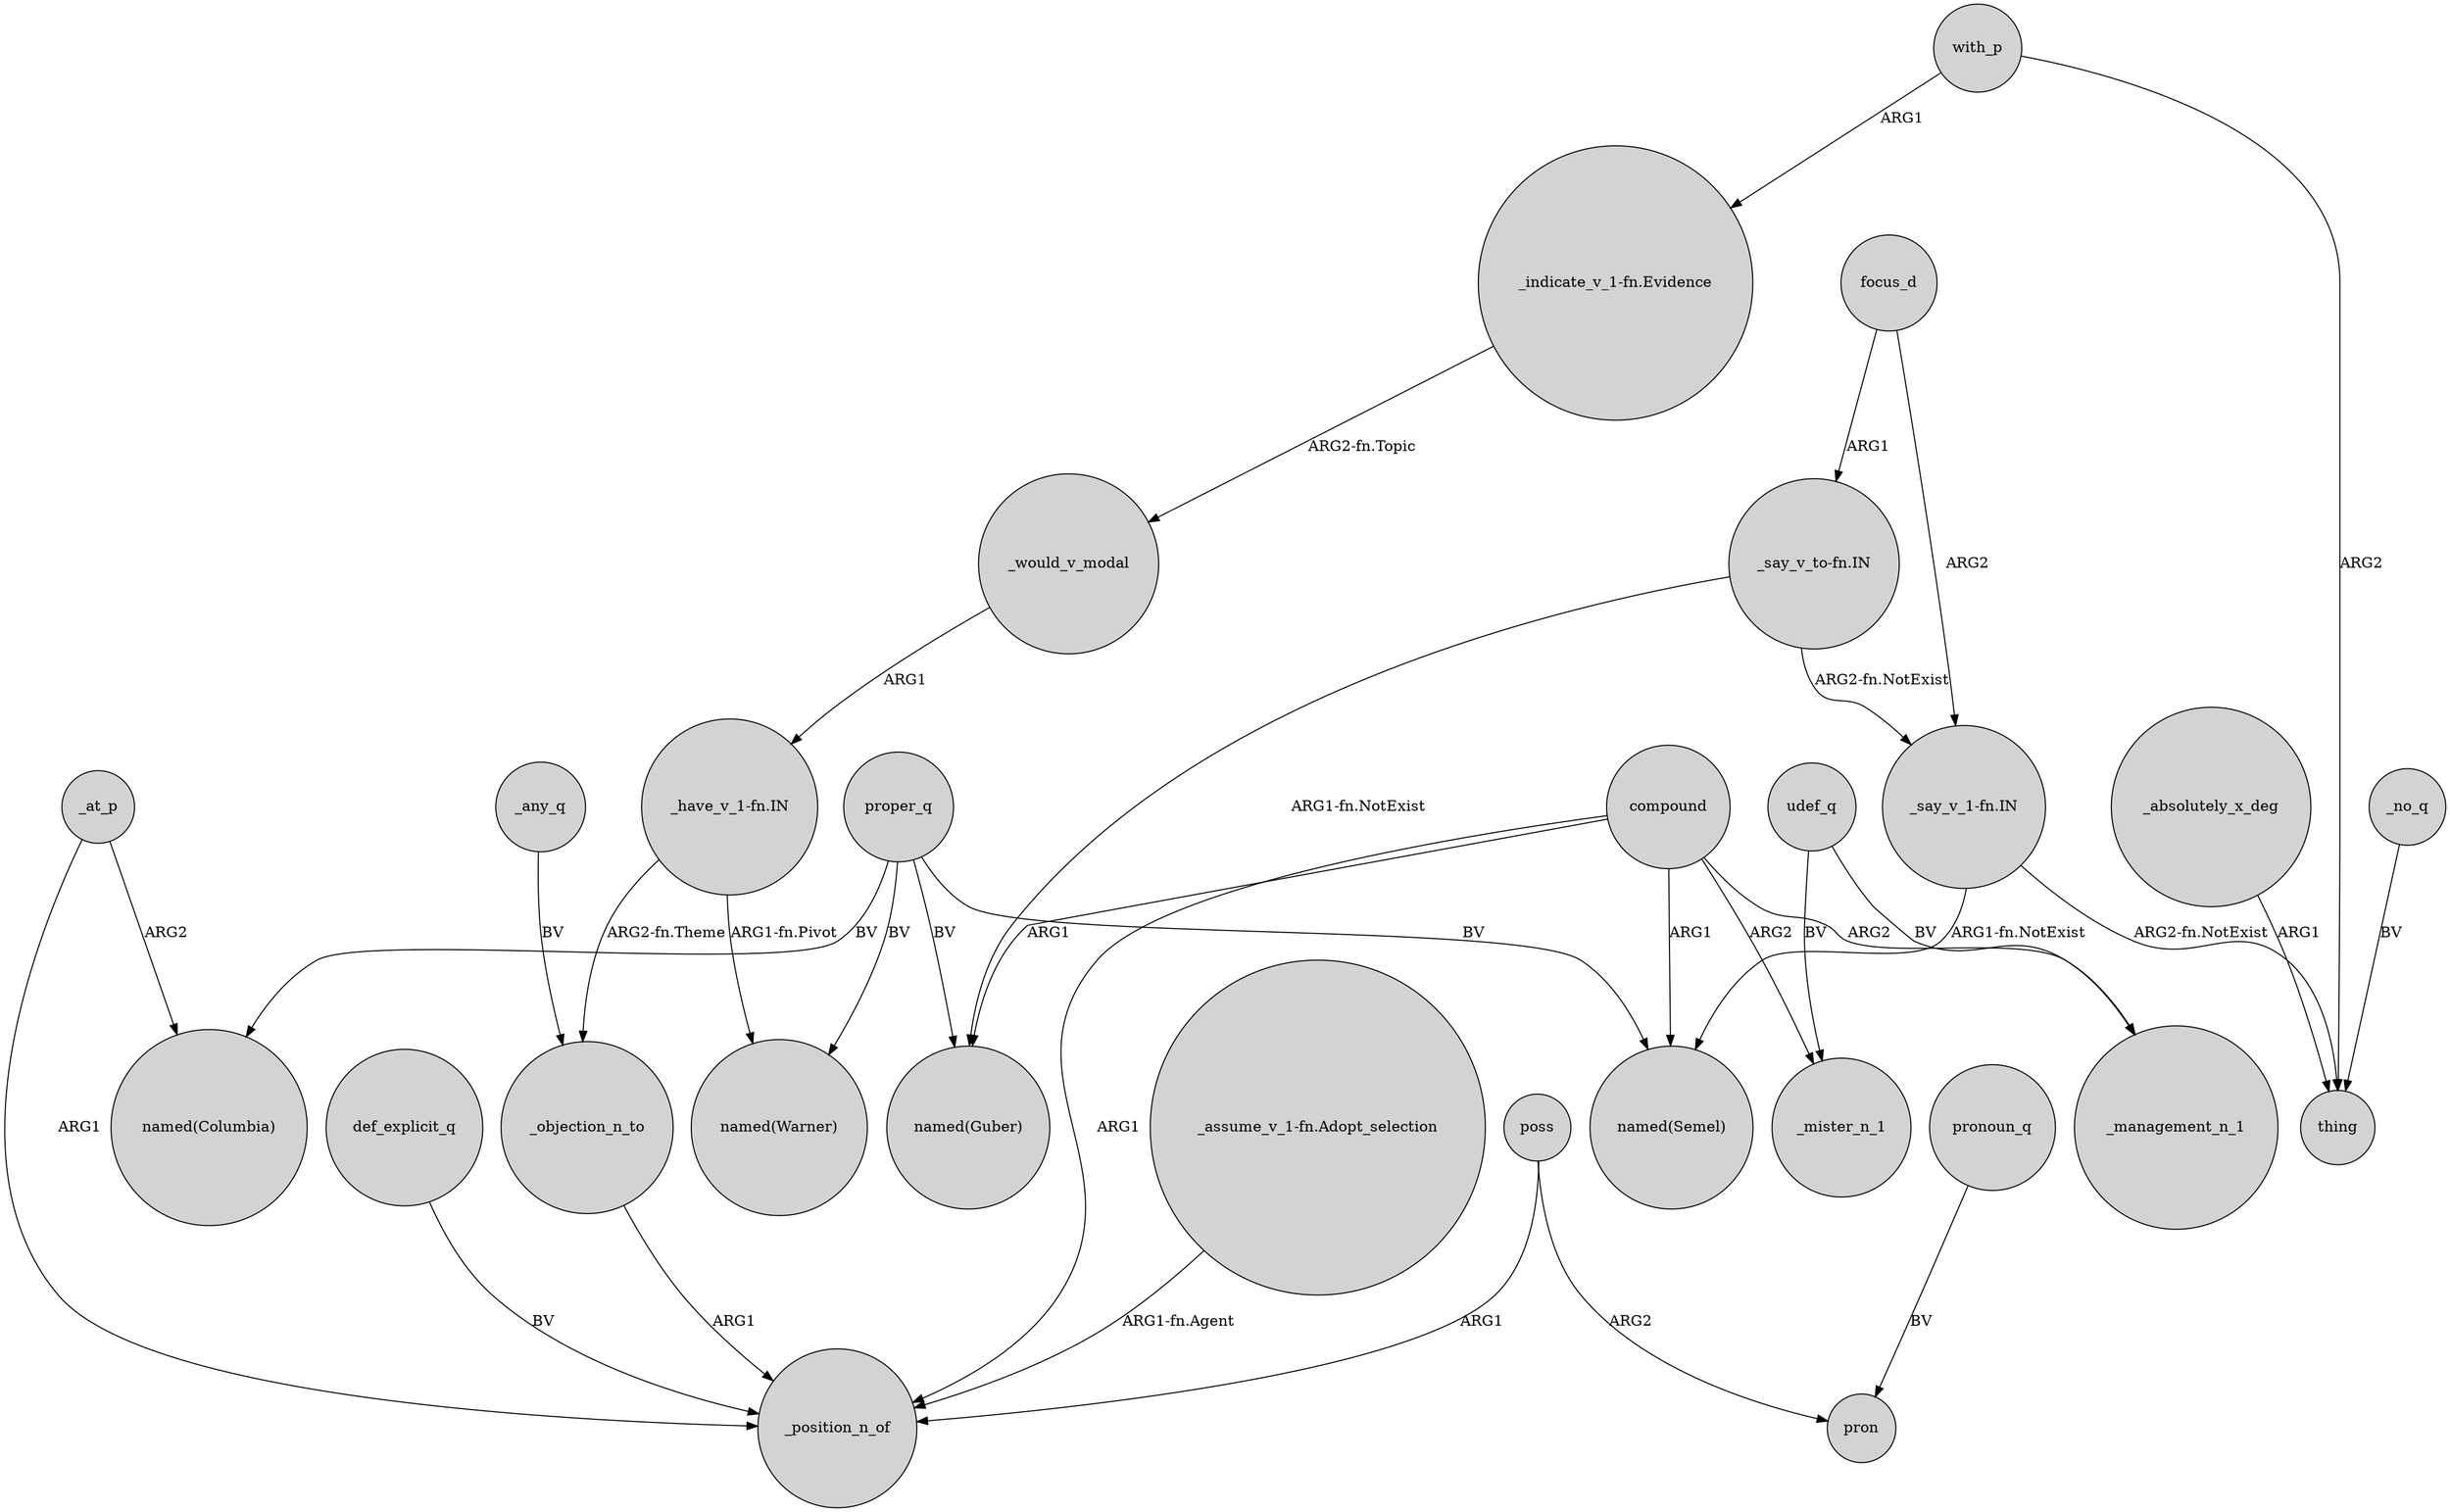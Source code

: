 digraph {
	node [shape=circle style=filled]
	focus_d -> "_say_v_1-fn.IN" [label=ARG2]
	"_indicate_v_1-fn.Evidence" -> _would_v_modal [label="ARG2-fn.Topic"]
	_any_q -> _objection_n_to [label=BV]
	poss -> pron [label=ARG2]
	proper_q -> "named(Semel)" [label=BV]
	"_say_v_1-fn.IN" -> "named(Semel)" [label="ARG1-fn.NotExist"]
	compound -> _mister_n_1 [label=ARG2]
	udef_q -> _mister_n_1 [label=BV]
	with_p -> thing [label=ARG2]
	compound -> _management_n_1 [label=ARG2]
	_objection_n_to -> _position_n_of [label=ARG1]
	udef_q -> _management_n_1 [label=BV]
	_at_p -> "named(Columbia)" [label=ARG2]
	def_explicit_q -> _position_n_of [label=BV]
	with_p -> "_indicate_v_1-fn.Evidence" [label=ARG1]
	proper_q -> "named(Columbia)" [label=BV]
	pronoun_q -> pron [label=BV]
	"_have_v_1-fn.IN" -> "named(Warner)" [label="ARG1-fn.Pivot"]
	compound -> "named(Guber)" [label=ARG1]
	"_say_v_to-fn.IN" -> "named(Guber)" [label="ARG1-fn.NotExist"]
	"_have_v_1-fn.IN" -> _objection_n_to [label="ARG2-fn.Theme"]
	"_say_v_to-fn.IN" -> "_say_v_1-fn.IN" [label="ARG2-fn.NotExist"]
	proper_q -> "named(Guber)" [label=BV]
	_no_q -> thing [label=BV]
	compound -> _position_n_of [label=ARG1]
	_would_v_modal -> "_have_v_1-fn.IN" [label=ARG1]
	poss -> _position_n_of [label=ARG1]
	_absolutely_x_deg -> thing [label=ARG1]
	proper_q -> "named(Warner)" [label=BV]
	compound -> "named(Semel)" [label=ARG1]
	_at_p -> _position_n_of [label=ARG1]
	"_assume_v_1-fn.Adopt_selection" -> _position_n_of [label="ARG1-fn.Agent"]
	"_say_v_1-fn.IN" -> thing [label="ARG2-fn.NotExist"]
	focus_d -> "_say_v_to-fn.IN" [label=ARG1]
}

